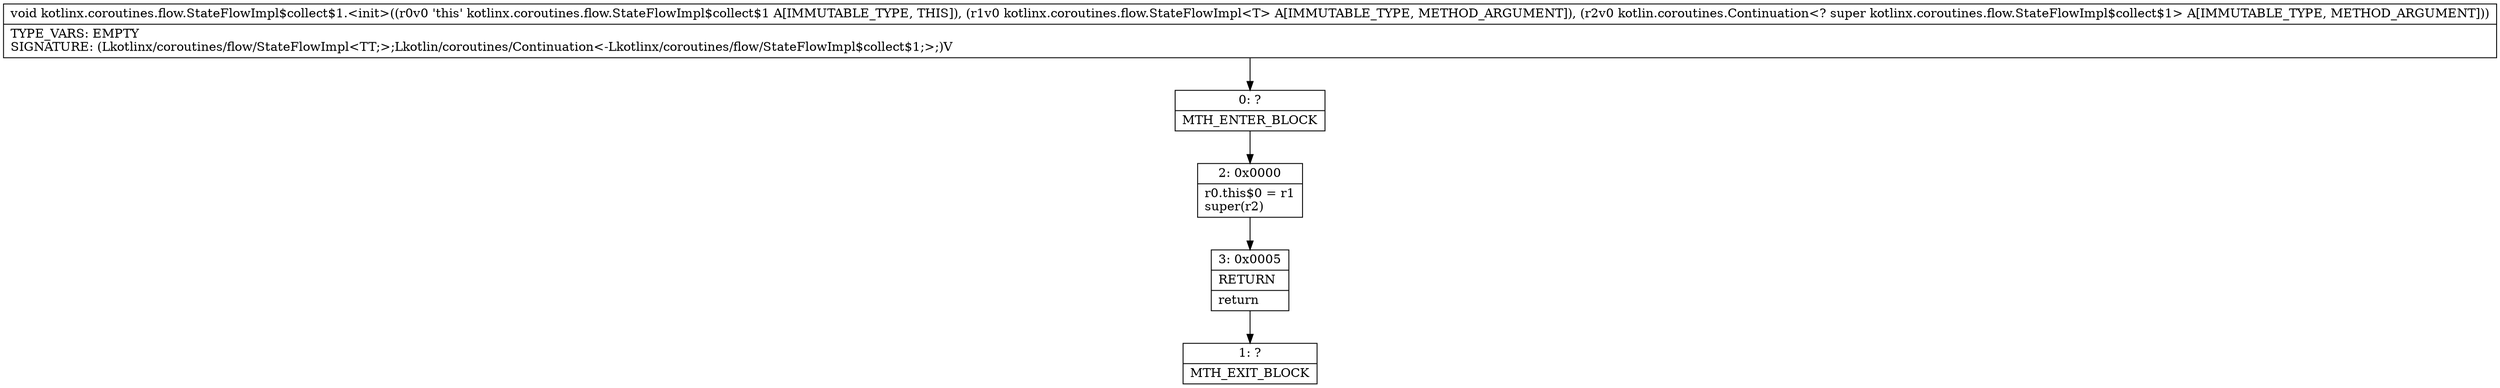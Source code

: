 digraph "CFG forkotlinx.coroutines.flow.StateFlowImpl$collect$1.\<init\>(Lkotlinx\/coroutines\/flow\/StateFlowImpl;Lkotlin\/coroutines\/Continuation;)V" {
Node_0 [shape=record,label="{0\:\ ?|MTH_ENTER_BLOCK\l}"];
Node_2 [shape=record,label="{2\:\ 0x0000|r0.this$0 = r1\lsuper(r2)\l}"];
Node_3 [shape=record,label="{3\:\ 0x0005|RETURN\l|return\l}"];
Node_1 [shape=record,label="{1\:\ ?|MTH_EXIT_BLOCK\l}"];
MethodNode[shape=record,label="{void kotlinx.coroutines.flow.StateFlowImpl$collect$1.\<init\>((r0v0 'this' kotlinx.coroutines.flow.StateFlowImpl$collect$1 A[IMMUTABLE_TYPE, THIS]), (r1v0 kotlinx.coroutines.flow.StateFlowImpl\<T\> A[IMMUTABLE_TYPE, METHOD_ARGUMENT]), (r2v0 kotlin.coroutines.Continuation\<? super kotlinx.coroutines.flow.StateFlowImpl$collect$1\> A[IMMUTABLE_TYPE, METHOD_ARGUMENT]))  | TYPE_VARS: EMPTY\lSIGNATURE: (Lkotlinx\/coroutines\/flow\/StateFlowImpl\<TT;\>;Lkotlin\/coroutines\/Continuation\<\-Lkotlinx\/coroutines\/flow\/StateFlowImpl$collect$1;\>;)V\l}"];
MethodNode -> Node_0;Node_0 -> Node_2;
Node_2 -> Node_3;
Node_3 -> Node_1;
}

